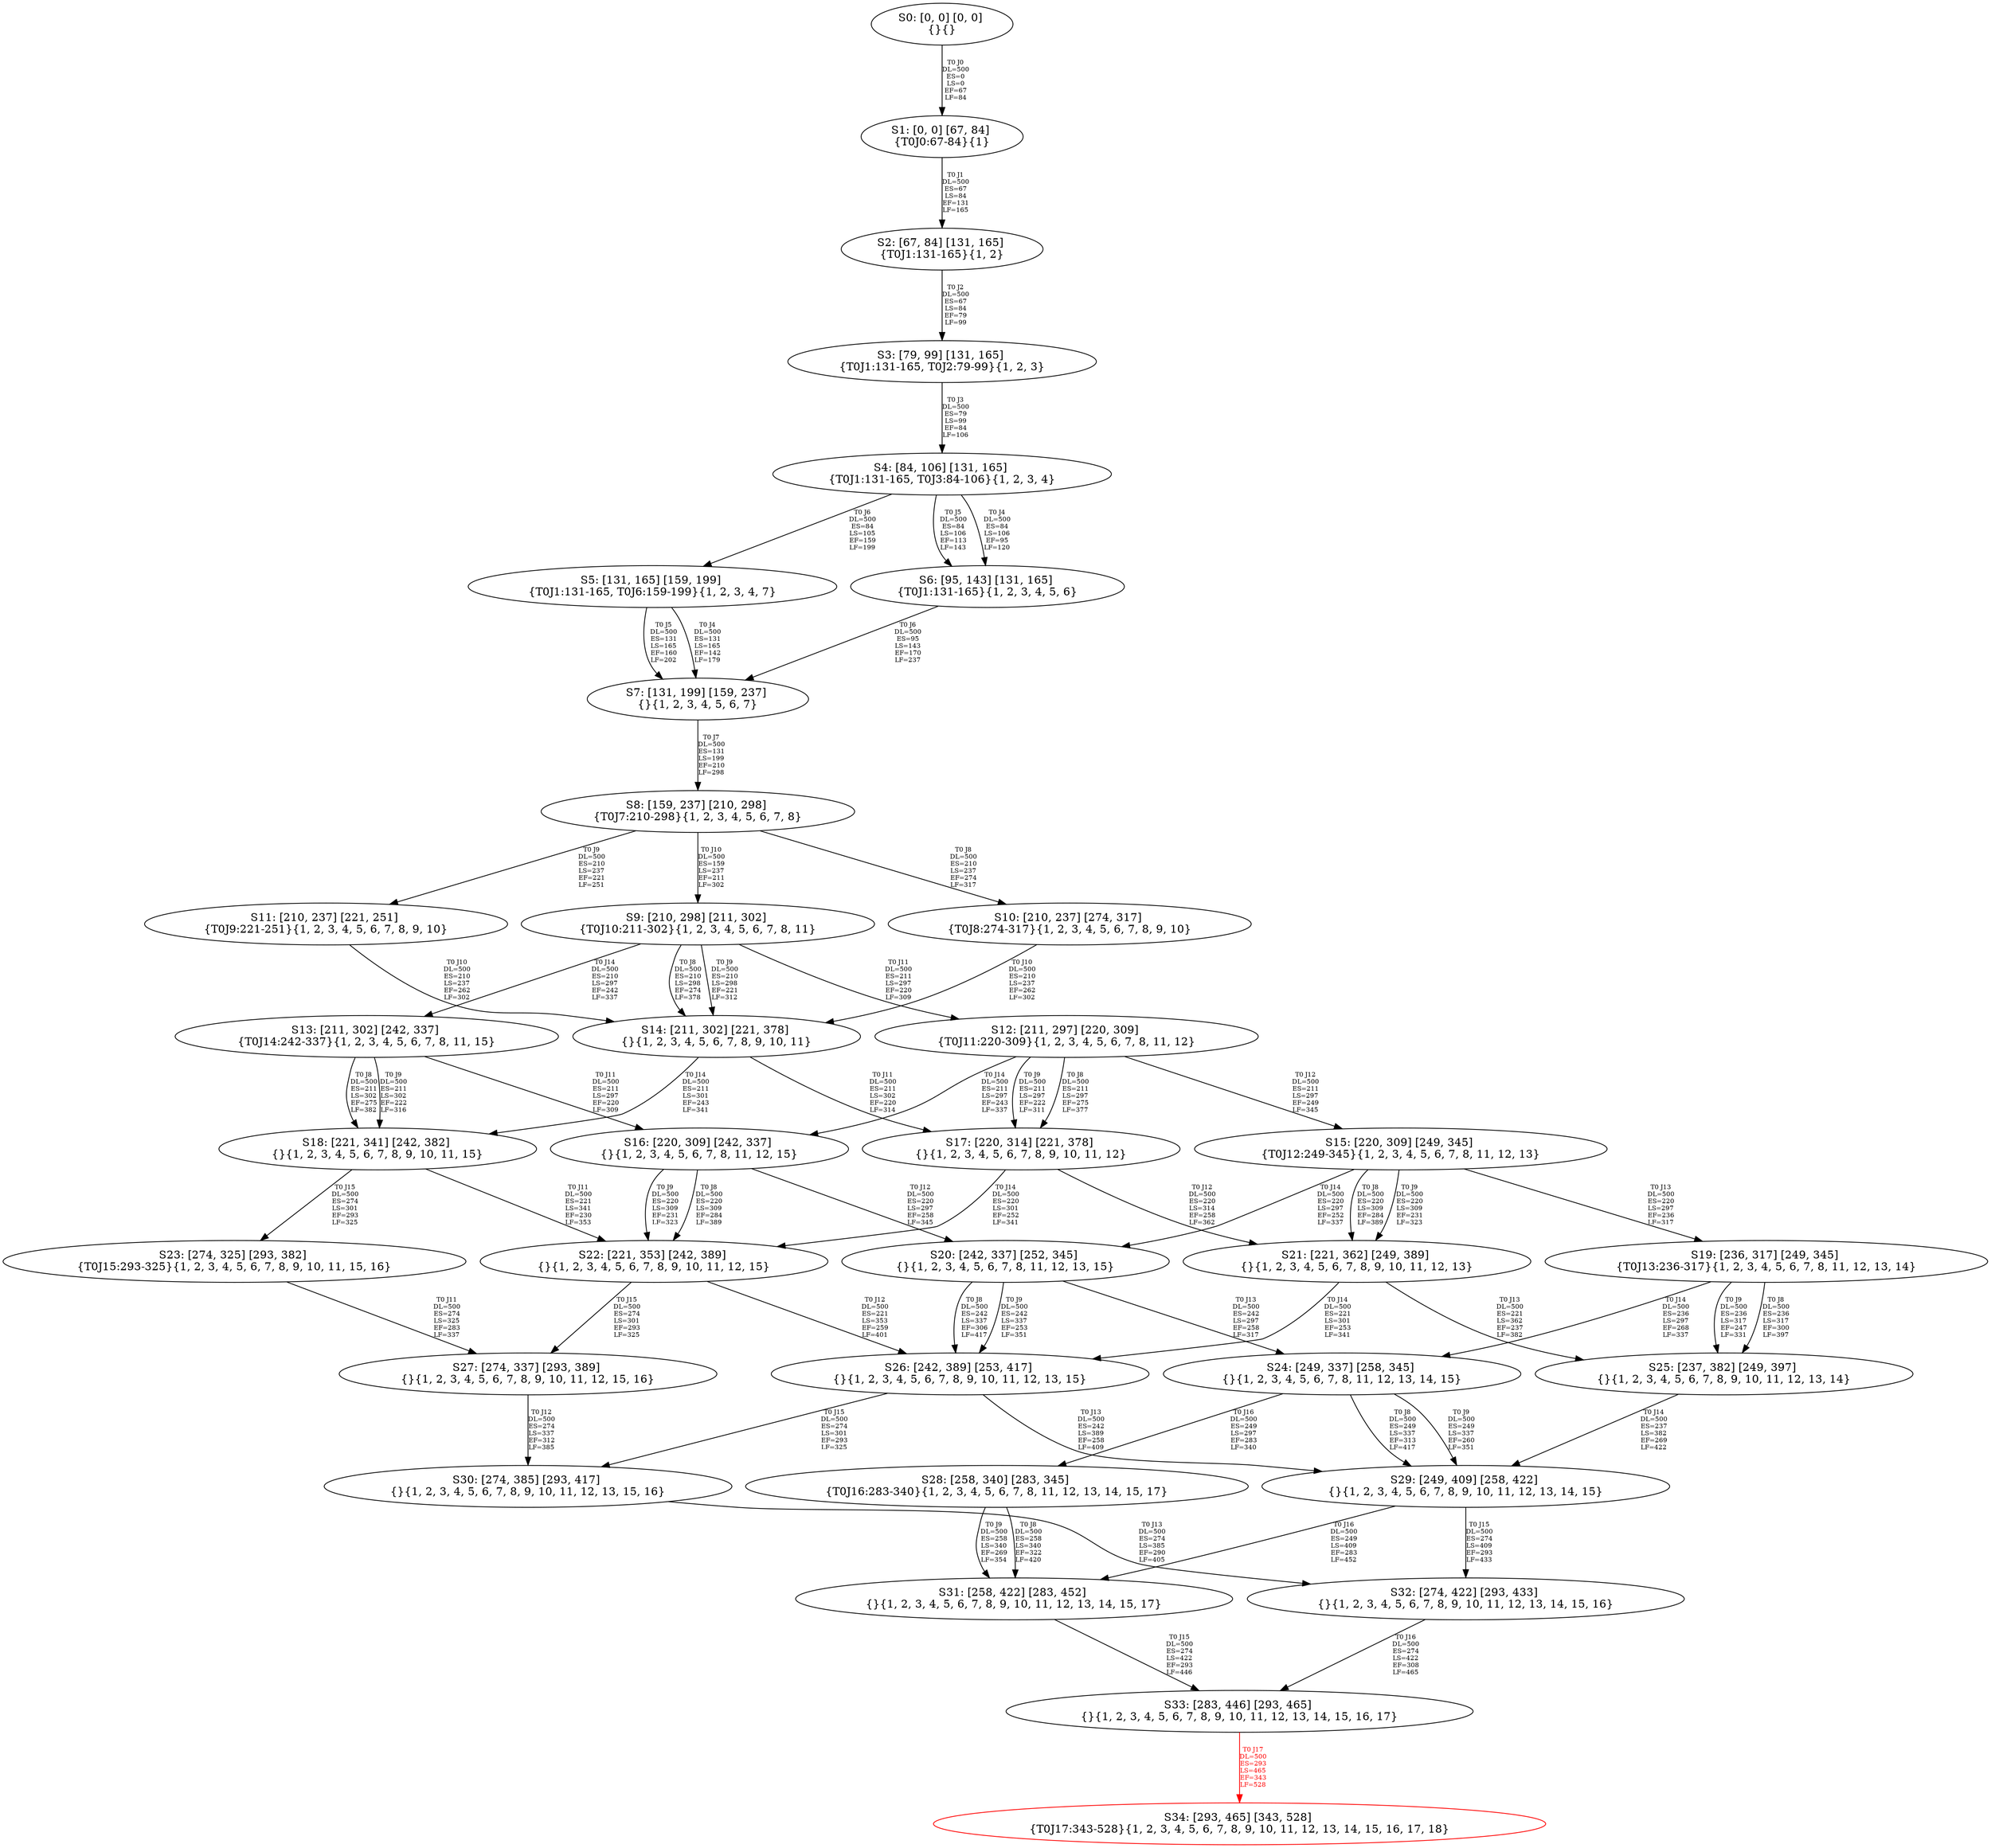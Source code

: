 digraph {
	S0[label="S0: [0, 0] [0, 0] \n{}{}"];
	S1[label="S1: [0, 0] [67, 84] \n{T0J0:67-84}{1}"];
	S2[label="S2: [67, 84] [131, 165] \n{T0J1:131-165}{1, 2}"];
	S3[label="S3: [79, 99] [131, 165] \n{T0J1:131-165, T0J2:79-99}{1, 2, 3}"];
	S4[label="S4: [84, 106] [131, 165] \n{T0J1:131-165, T0J3:84-106}{1, 2, 3, 4}"];
	S5[label="S5: [131, 165] [159, 199] \n{T0J1:131-165, T0J6:159-199}{1, 2, 3, 4, 7}"];
	S6[label="S6: [95, 143] [131, 165] \n{T0J1:131-165}{1, 2, 3, 4, 5, 6}"];
	S7[label="S7: [131, 199] [159, 237] \n{}{1, 2, 3, 4, 5, 6, 7}"];
	S8[label="S8: [159, 237] [210, 298] \n{T0J7:210-298}{1, 2, 3, 4, 5, 6, 7, 8}"];
	S9[label="S9: [210, 298] [211, 302] \n{T0J10:211-302}{1, 2, 3, 4, 5, 6, 7, 8, 11}"];
	S10[label="S10: [210, 237] [274, 317] \n{T0J8:274-317}{1, 2, 3, 4, 5, 6, 7, 8, 9, 10}"];
	S11[label="S11: [210, 237] [221, 251] \n{T0J9:221-251}{1, 2, 3, 4, 5, 6, 7, 8, 9, 10}"];
	S12[label="S12: [211, 297] [220, 309] \n{T0J11:220-309}{1, 2, 3, 4, 5, 6, 7, 8, 11, 12}"];
	S13[label="S13: [211, 302] [242, 337] \n{T0J14:242-337}{1, 2, 3, 4, 5, 6, 7, 8, 11, 15}"];
	S14[label="S14: [211, 302] [221, 378] \n{}{1, 2, 3, 4, 5, 6, 7, 8, 9, 10, 11}"];
	S15[label="S15: [220, 309] [249, 345] \n{T0J12:249-345}{1, 2, 3, 4, 5, 6, 7, 8, 11, 12, 13}"];
	S16[label="S16: [220, 309] [242, 337] \n{}{1, 2, 3, 4, 5, 6, 7, 8, 11, 12, 15}"];
	S17[label="S17: [220, 314] [221, 378] \n{}{1, 2, 3, 4, 5, 6, 7, 8, 9, 10, 11, 12}"];
	S18[label="S18: [221, 341] [242, 382] \n{}{1, 2, 3, 4, 5, 6, 7, 8, 9, 10, 11, 15}"];
	S19[label="S19: [236, 317] [249, 345] \n{T0J13:236-317}{1, 2, 3, 4, 5, 6, 7, 8, 11, 12, 13, 14}"];
	S20[label="S20: [242, 337] [252, 345] \n{}{1, 2, 3, 4, 5, 6, 7, 8, 11, 12, 13, 15}"];
	S21[label="S21: [221, 362] [249, 389] \n{}{1, 2, 3, 4, 5, 6, 7, 8, 9, 10, 11, 12, 13}"];
	S22[label="S22: [221, 353] [242, 389] \n{}{1, 2, 3, 4, 5, 6, 7, 8, 9, 10, 11, 12, 15}"];
	S23[label="S23: [274, 325] [293, 382] \n{T0J15:293-325}{1, 2, 3, 4, 5, 6, 7, 8, 9, 10, 11, 15, 16}"];
	S24[label="S24: [249, 337] [258, 345] \n{}{1, 2, 3, 4, 5, 6, 7, 8, 11, 12, 13, 14, 15}"];
	S25[label="S25: [237, 382] [249, 397] \n{}{1, 2, 3, 4, 5, 6, 7, 8, 9, 10, 11, 12, 13, 14}"];
	S26[label="S26: [242, 389] [253, 417] \n{}{1, 2, 3, 4, 5, 6, 7, 8, 9, 10, 11, 12, 13, 15}"];
	S27[label="S27: [274, 337] [293, 389] \n{}{1, 2, 3, 4, 5, 6, 7, 8, 9, 10, 11, 12, 15, 16}"];
	S28[label="S28: [258, 340] [283, 345] \n{T0J16:283-340}{1, 2, 3, 4, 5, 6, 7, 8, 11, 12, 13, 14, 15, 17}"];
	S29[label="S29: [249, 409] [258, 422] \n{}{1, 2, 3, 4, 5, 6, 7, 8, 9, 10, 11, 12, 13, 14, 15}"];
	S30[label="S30: [274, 385] [293, 417] \n{}{1, 2, 3, 4, 5, 6, 7, 8, 9, 10, 11, 12, 13, 15, 16}"];
	S31[label="S31: [258, 422] [283, 452] \n{}{1, 2, 3, 4, 5, 6, 7, 8, 9, 10, 11, 12, 13, 14, 15, 17}"];
	S32[label="S32: [274, 422] [293, 433] \n{}{1, 2, 3, 4, 5, 6, 7, 8, 9, 10, 11, 12, 13, 14, 15, 16}"];
	S33[label="S33: [283, 446] [293, 465] \n{}{1, 2, 3, 4, 5, 6, 7, 8, 9, 10, 11, 12, 13, 14, 15, 16, 17}"];
	S34[label="S34: [293, 465] [343, 528] \n{T0J17:343-528}{1, 2, 3, 4, 5, 6, 7, 8, 9, 10, 11, 12, 13, 14, 15, 16, 17, 18}"];
	S0 -> S1[label="T0 J0\nDL=500\nES=0\nLS=0\nEF=67\nLF=84",fontsize=8];
	S1 -> S2[label="T0 J1\nDL=500\nES=67\nLS=84\nEF=131\nLF=165",fontsize=8];
	S2 -> S3[label="T0 J2\nDL=500\nES=67\nLS=84\nEF=79\nLF=99",fontsize=8];
	S3 -> S4[label="T0 J3\nDL=500\nES=79\nLS=99\nEF=84\nLF=106",fontsize=8];
	S4 -> S6[label="T0 J4\nDL=500\nES=84\nLS=106\nEF=95\nLF=120",fontsize=8];
	S4 -> S6[label="T0 J5\nDL=500\nES=84\nLS=106\nEF=113\nLF=143",fontsize=8];
	S4 -> S5[label="T0 J6\nDL=500\nES=84\nLS=105\nEF=159\nLF=199",fontsize=8];
	S5 -> S7[label="T0 J4\nDL=500\nES=131\nLS=165\nEF=142\nLF=179",fontsize=8];
	S5 -> S7[label="T0 J5\nDL=500\nES=131\nLS=165\nEF=160\nLF=202",fontsize=8];
	S6 -> S7[label="T0 J6\nDL=500\nES=95\nLS=143\nEF=170\nLF=237",fontsize=8];
	S7 -> S8[label="T0 J7\nDL=500\nES=131\nLS=199\nEF=210\nLF=298",fontsize=8];
	S8 -> S10[label="T0 J8\nDL=500\nES=210\nLS=237\nEF=274\nLF=317",fontsize=8];
	S8 -> S11[label="T0 J9\nDL=500\nES=210\nLS=237\nEF=221\nLF=251",fontsize=8];
	S8 -> S9[label="T0 J10\nDL=500\nES=159\nLS=237\nEF=211\nLF=302",fontsize=8];
	S9 -> S14[label="T0 J8\nDL=500\nES=210\nLS=298\nEF=274\nLF=378",fontsize=8];
	S9 -> S14[label="T0 J9\nDL=500\nES=210\nLS=298\nEF=221\nLF=312",fontsize=8];
	S9 -> S12[label="T0 J11\nDL=500\nES=211\nLS=297\nEF=220\nLF=309",fontsize=8];
	S9 -> S13[label="T0 J14\nDL=500\nES=210\nLS=297\nEF=242\nLF=337",fontsize=8];
	S10 -> S14[label="T0 J10\nDL=500\nES=210\nLS=237\nEF=262\nLF=302",fontsize=8];
	S11 -> S14[label="T0 J10\nDL=500\nES=210\nLS=237\nEF=262\nLF=302",fontsize=8];
	S12 -> S17[label="T0 J8\nDL=500\nES=211\nLS=297\nEF=275\nLF=377",fontsize=8];
	S12 -> S17[label="T0 J9\nDL=500\nES=211\nLS=297\nEF=222\nLF=311",fontsize=8];
	S12 -> S15[label="T0 J12\nDL=500\nES=211\nLS=297\nEF=249\nLF=345",fontsize=8];
	S12 -> S16[label="T0 J14\nDL=500\nES=211\nLS=297\nEF=243\nLF=337",fontsize=8];
	S13 -> S18[label="T0 J8\nDL=500\nES=211\nLS=302\nEF=275\nLF=382",fontsize=8];
	S13 -> S18[label="T0 J9\nDL=500\nES=211\nLS=302\nEF=222\nLF=316",fontsize=8];
	S13 -> S16[label="T0 J11\nDL=500\nES=211\nLS=297\nEF=220\nLF=309",fontsize=8];
	S14 -> S17[label="T0 J11\nDL=500\nES=211\nLS=302\nEF=220\nLF=314",fontsize=8];
	S14 -> S18[label="T0 J14\nDL=500\nES=211\nLS=301\nEF=243\nLF=341",fontsize=8];
	S15 -> S21[label="T0 J8\nDL=500\nES=220\nLS=309\nEF=284\nLF=389",fontsize=8];
	S15 -> S21[label="T0 J9\nDL=500\nES=220\nLS=309\nEF=231\nLF=323",fontsize=8];
	S15 -> S19[label="T0 J13\nDL=500\nES=220\nLS=297\nEF=236\nLF=317",fontsize=8];
	S15 -> S20[label="T0 J14\nDL=500\nES=220\nLS=297\nEF=252\nLF=337",fontsize=8];
	S16 -> S22[label="T0 J8\nDL=500\nES=220\nLS=309\nEF=284\nLF=389",fontsize=8];
	S16 -> S22[label="T0 J9\nDL=500\nES=220\nLS=309\nEF=231\nLF=323",fontsize=8];
	S16 -> S20[label="T0 J12\nDL=500\nES=220\nLS=297\nEF=258\nLF=345",fontsize=8];
	S17 -> S21[label="T0 J12\nDL=500\nES=220\nLS=314\nEF=258\nLF=362",fontsize=8];
	S17 -> S22[label="T0 J14\nDL=500\nES=220\nLS=301\nEF=252\nLF=341",fontsize=8];
	S18 -> S22[label="T0 J11\nDL=500\nES=221\nLS=341\nEF=230\nLF=353",fontsize=8];
	S18 -> S23[label="T0 J15\nDL=500\nES=274\nLS=301\nEF=293\nLF=325",fontsize=8];
	S19 -> S25[label="T0 J8\nDL=500\nES=236\nLS=317\nEF=300\nLF=397",fontsize=8];
	S19 -> S25[label="T0 J9\nDL=500\nES=236\nLS=317\nEF=247\nLF=331",fontsize=8];
	S19 -> S24[label="T0 J14\nDL=500\nES=236\nLS=297\nEF=268\nLF=337",fontsize=8];
	S20 -> S26[label="T0 J8\nDL=500\nES=242\nLS=337\nEF=306\nLF=417",fontsize=8];
	S20 -> S26[label="T0 J9\nDL=500\nES=242\nLS=337\nEF=253\nLF=351",fontsize=8];
	S20 -> S24[label="T0 J13\nDL=500\nES=242\nLS=297\nEF=258\nLF=317",fontsize=8];
	S21 -> S25[label="T0 J13\nDL=500\nES=221\nLS=362\nEF=237\nLF=382",fontsize=8];
	S21 -> S26[label="T0 J14\nDL=500\nES=221\nLS=301\nEF=253\nLF=341",fontsize=8];
	S22 -> S26[label="T0 J12\nDL=500\nES=221\nLS=353\nEF=259\nLF=401",fontsize=8];
	S22 -> S27[label="T0 J15\nDL=500\nES=274\nLS=301\nEF=293\nLF=325",fontsize=8];
	S23 -> S27[label="T0 J11\nDL=500\nES=274\nLS=325\nEF=283\nLF=337",fontsize=8];
	S24 -> S29[label="T0 J8\nDL=500\nES=249\nLS=337\nEF=313\nLF=417",fontsize=8];
	S24 -> S29[label="T0 J9\nDL=500\nES=249\nLS=337\nEF=260\nLF=351",fontsize=8];
	S24 -> S28[label="T0 J16\nDL=500\nES=249\nLS=297\nEF=283\nLF=340",fontsize=8];
	S25 -> S29[label="T0 J14\nDL=500\nES=237\nLS=382\nEF=269\nLF=422",fontsize=8];
	S26 -> S29[label="T0 J13\nDL=500\nES=242\nLS=389\nEF=258\nLF=409",fontsize=8];
	S26 -> S30[label="T0 J15\nDL=500\nES=274\nLS=301\nEF=293\nLF=325",fontsize=8];
	S27 -> S30[label="T0 J12\nDL=500\nES=274\nLS=337\nEF=312\nLF=385",fontsize=8];
	S28 -> S31[label="T0 J8\nDL=500\nES=258\nLS=340\nEF=322\nLF=420",fontsize=8];
	S28 -> S31[label="T0 J9\nDL=500\nES=258\nLS=340\nEF=269\nLF=354",fontsize=8];
	S29 -> S32[label="T0 J15\nDL=500\nES=274\nLS=409\nEF=293\nLF=433",fontsize=8];
	S29 -> S31[label="T0 J16\nDL=500\nES=249\nLS=409\nEF=283\nLF=452",fontsize=8];
	S30 -> S32[label="T0 J13\nDL=500\nES=274\nLS=385\nEF=290\nLF=405",fontsize=8];
	S31 -> S33[label="T0 J15\nDL=500\nES=274\nLS=422\nEF=293\nLF=446",fontsize=8];
	S32 -> S33[label="T0 J16\nDL=500\nES=274\nLS=422\nEF=308\nLF=465",fontsize=8];
	S33 -> S34[label="T0 J17\nDL=500\nES=293\nLS=465\nEF=343\nLF=528",color=Red,fontcolor=Red,fontsize=8];
S34[color=Red];
}
